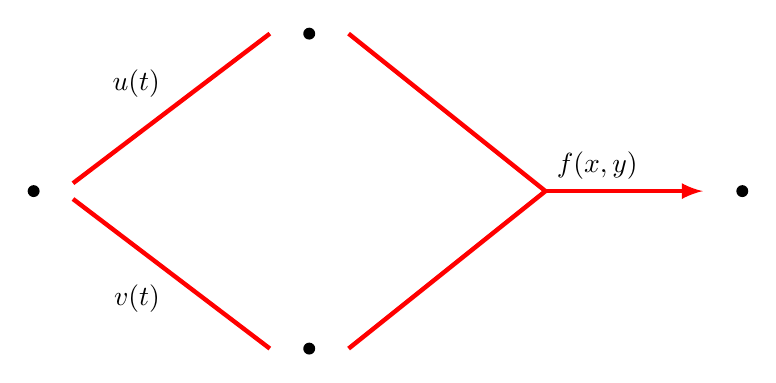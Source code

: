 \begin{tikzpicture}

 \fill (-3.5,0) circle (0.5ex);
 \fill (0,2) circle (0.5ex);
 \fill (0,-2) circle (0.5ex);
 \fill (5.5,0) circle (0.5ex);

\draw[ultra thick,red] (-0.5,2) -- (-3,0.1) node[midway, above left,black]{$u(t)$};
\draw[ultra thick,red] (-0.5,-2) -- (-3,-0.1) node[midway, below left,black]{$v(t)$};

\draw[ultra thick,red]  (0.5,2) -- (3,0);
\draw[ultra thick,red] (0.5,-2) -- (3,0);


 \draw[->,>=latex,ultra thick,red] (3,0) -- ++(2,0) node[pos=0,above right,black,scale=1]{$f(x,y)$} ;

\end{tikzpicture}